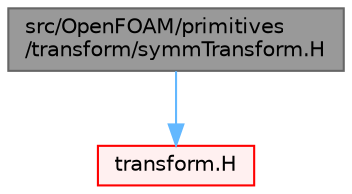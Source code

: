 digraph "src/OpenFOAM/primitives/transform/symmTransform.H"
{
 // LATEX_PDF_SIZE
  bgcolor="transparent";
  edge [fontname=Helvetica,fontsize=10,labelfontname=Helvetica,labelfontsize=10];
  node [fontname=Helvetica,fontsize=10,shape=box,height=0.2,width=0.4];
  Node1 [id="Node000001",label="src/OpenFOAM/primitives\l/transform/symmTransform.H",height=0.2,width=0.4,color="gray40", fillcolor="grey60", style="filled", fontcolor="black",tooltip="3D symmetric tensor transformation operations."];
  Node1 -> Node2 [id="edge1_Node000001_Node000002",color="steelblue1",style="solid",tooltip=" "];
  Node2 [id="Node000002",label="transform.H",height=0.2,width=0.4,color="red", fillcolor="#FFF0F0", style="filled",URL="$transform_8H.html",tooltip="3D tensor transformation operations."];
}
